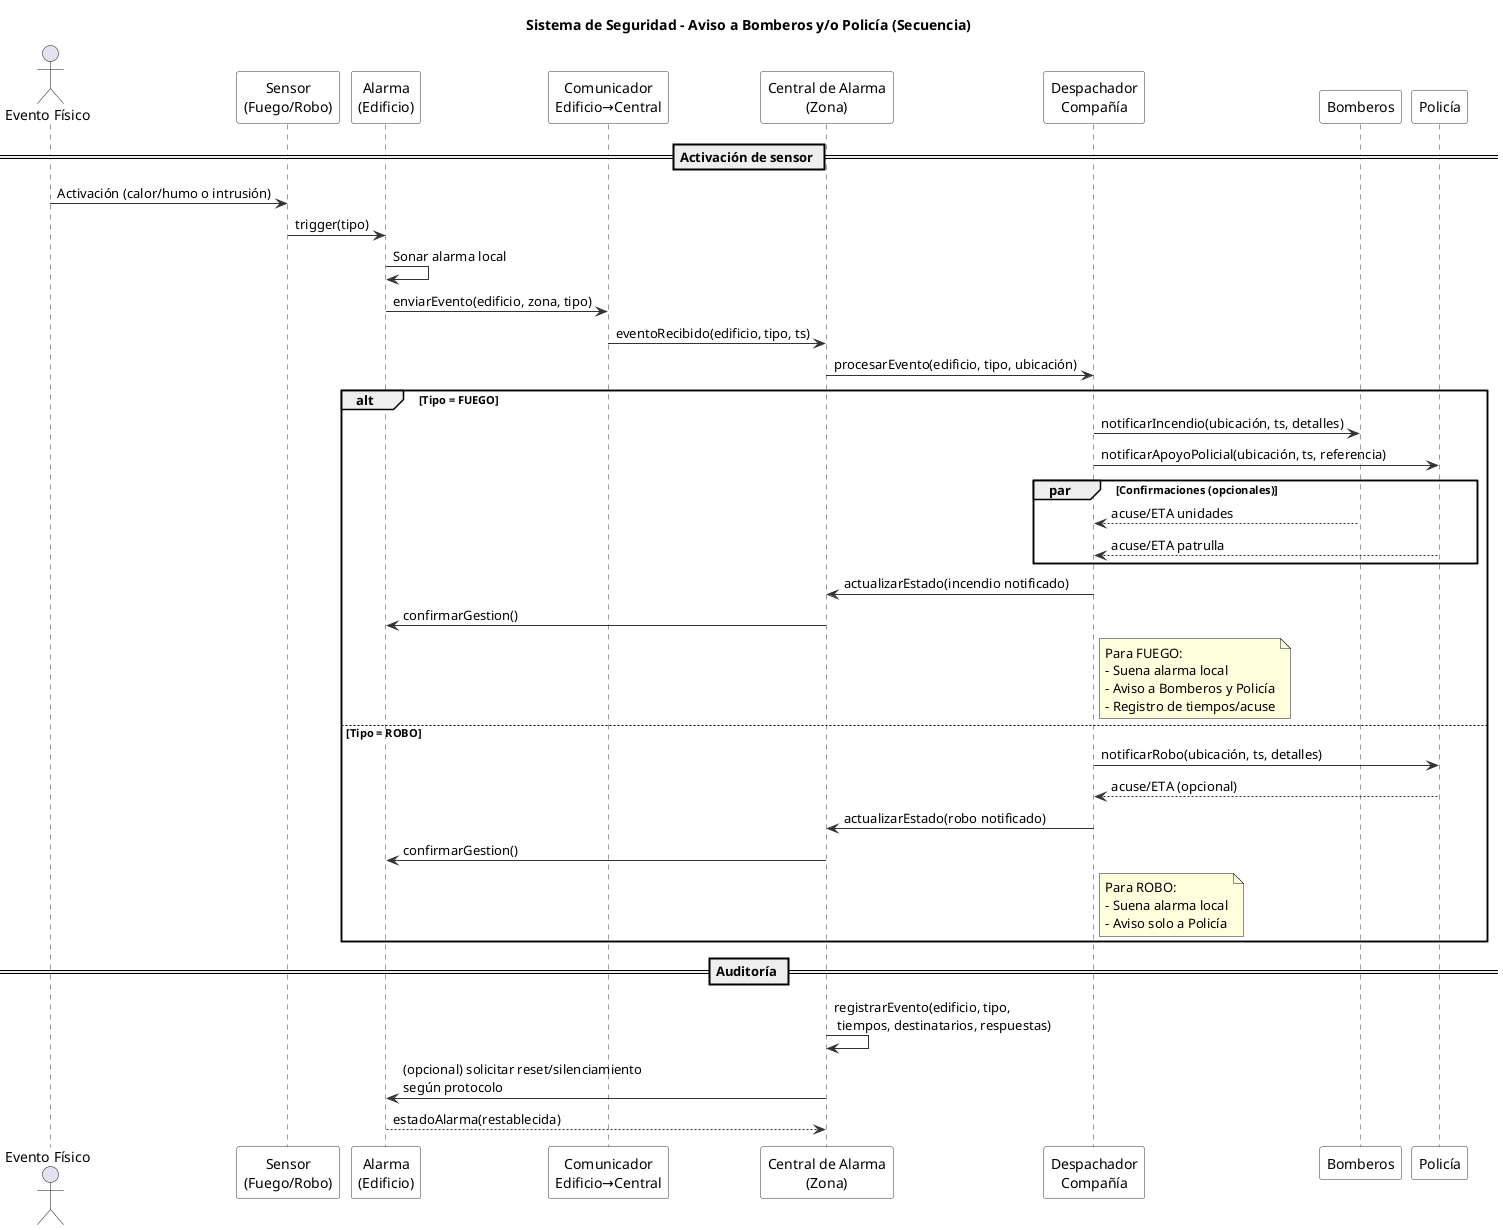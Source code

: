 @startuml
title Sistema de Seguridad - Aviso a Bomberos y/o Policía (Secuencia)

skinparam sequence {
  ArrowColor #333333
  LifeLineBorderColor #333333
  LifeLineBackgroundColor #F9F9F9
  ParticipantBorderColor #333333
  ParticipantBackgroundColor #FFFFFF
}
skinparam shadowing false

actor "Evento Físico" as EVT
participant "Sensor\n(Fuego/Robo)" as SEN
participant "Alarma\n(Edificio)" as ALR
participant "Comunicador\nEdificio→Central" as COM
participant "Central de Alarma\n(Zona)" as CEN
participant "Despachador\nCompañía" as DSP
participant "Bomberos" as FIRE
participant "Policía" as POL

== Activación de sensor ==
EVT -> SEN : Activación (calor/humo o intrusión)
SEN -> ALR : trigger(tipo)
ALR -> ALR : Sonar alarma local

' Enviar evento a la central de la zona
ALR -> COM : enviarEvento(edificio, zona, tipo)
COM -> CEN : eventoRecibido(edificio, tipo, ts)

' Clasificación y despacho
CEN -> DSP : procesarEvento(edificio, tipo, ubicación)

alt Tipo = FUEGO
  DSP -> FIRE : notificarIncendio(ubicación, ts, detalles)
  DSP -> POL  : notificarApoyoPolicial(ubicación, ts, referencia)

  par Confirmaciones (opcionales)
    FIRE --> DSP : acuse/ETA unidades
    POL  --> DSP : acuse/ETA patrulla
  end

  DSP -> CEN : actualizarEstado(incendio notificado)
  CEN -> ALR : confirmarGestion()
  note right of DSP
    Para FUEGO:
    - Suena alarma local
    - Aviso a Bomberos y Policía
    - Registro de tiempos/acuse
  end note

else Tipo = ROBO
  DSP -> POL : notificarRobo(ubicación, ts, detalles)

  POL --> DSP : acuse/ETA (opcional)
  DSP -> CEN : actualizarEstado(robo notificado)
  CEN -> ALR : confirmarGestion()
  note right of DSP
    Para ROBO:
    - Suena alarma local
    - Aviso solo a Policía
  end note
end

== Auditoría ==
CEN -> CEN : registrarEvento(edificio, tipo,\n tiempos, destinatarios, respuestas)
CEN -> ALR : (opcional) solicitar reset/silenciamiento\nsegún protocolo
ALR --> CEN : estadoAlarma(restablecida)

@enduml
